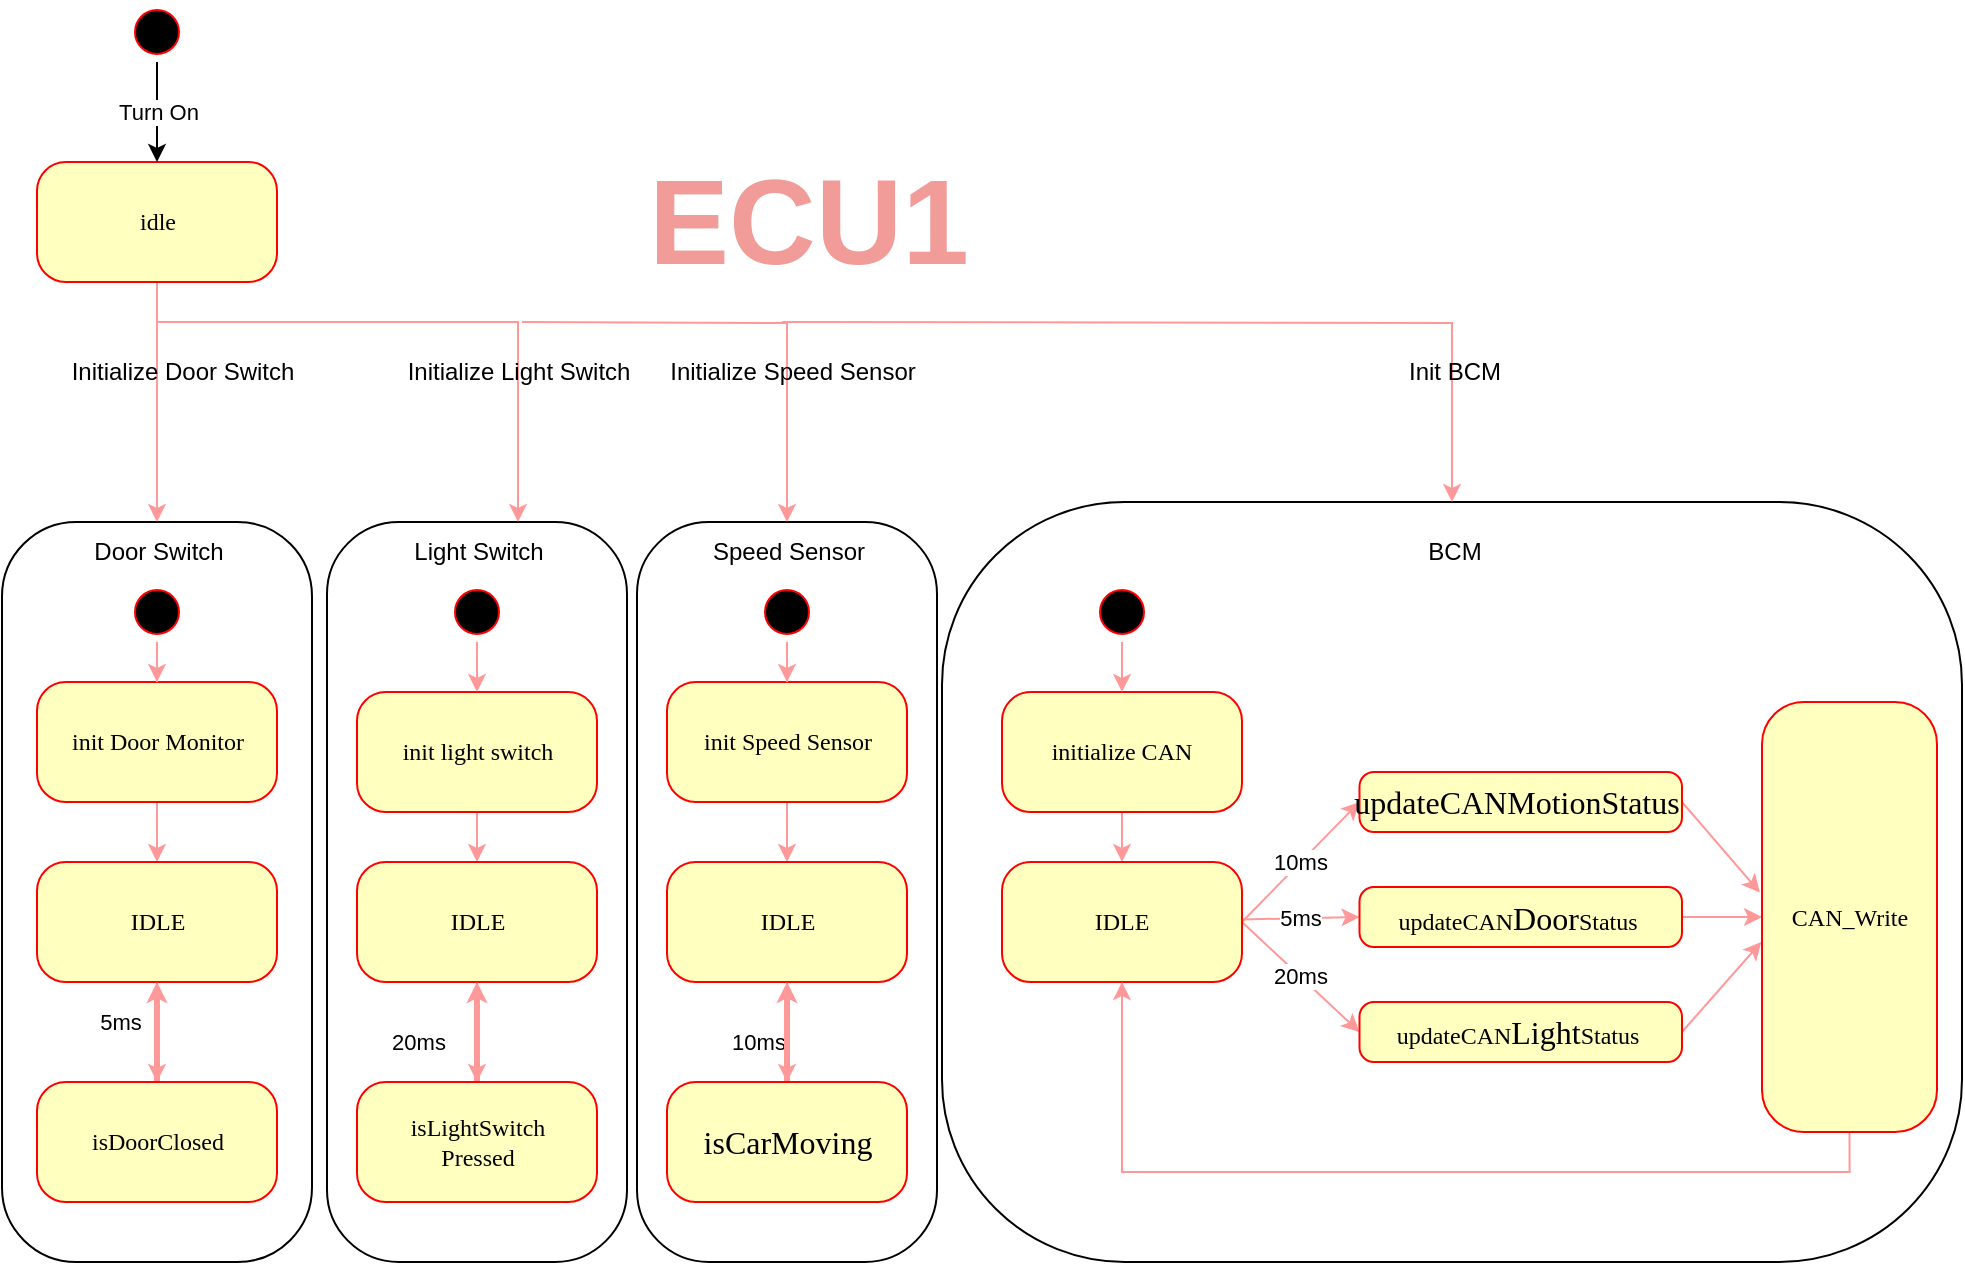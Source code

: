 <mxfile version="20.6.0" type="device"><diagram name="Page-1" id="58cdce13-f638-feb5-8d6f-7d28b1aa9fa0"><mxGraphModel dx="1323" dy="701" grid="1" gridSize="10" guides="1" tooltips="1" connect="1" arrows="1" fold="1" page="1" pageScale="1" pageWidth="1100" pageHeight="850" background="none" math="0" shadow="0"><root><mxCell id="0"/><mxCell id="1" parent="0"/><mxCell id="M4n3Ab1J7Ja0W15tSEup-11" value="" style="rounded=1;whiteSpace=wrap;html=1;arcSize=24;shadow=0;comic=0;labelBackgroundColor=none;fontFamily=Verdana;fontSize=12;align=center;" parent="1" vertex="1"><mxGeometry x="284.5" y="300" width="150" height="370" as="geometry"/></mxCell><mxCell id="M4n3Ab1J7Ja0W15tSEup-10" value="" style="rounded=1;whiteSpace=wrap;html=1;arcSize=24;shadow=0;comic=0;labelBackgroundColor=none;fontFamily=Verdana;fontSize=12;align=center;" parent="1" vertex="1"><mxGeometry x="122" y="300" width="155" height="370" as="geometry"/></mxCell><mxCell id="M4n3Ab1J7Ja0W15tSEup-5" value="" style="edgeStyle=orthogonalEdgeStyle;rounded=0;orthogonalLoop=1;jettySize=auto;html=1;strokeColor=#FF9999;entryX=0.5;entryY=0;entryDx=0;entryDy=0;exitX=0.5;exitY=1;exitDx=0;exitDy=0;" parent="1" source="M4n3Ab1J7Ja0W15tSEup-1" target="M4n3Ab1J7Ja0W15tSEup-10" edge="1"><mxGeometry x="-0.5" y="-20" relative="1" as="geometry"><mxPoint x="429.5" y="350" as="targetPoint"/><mxPoint x="202" y="170" as="sourcePoint"/><Array as="points"/><mxPoint as="offset"/></mxGeometry></mxCell><mxCell id="M4n3Ab1J7Ja0W15tSEup-6" style="edgeStyle=orthogonalEdgeStyle;rounded=0;orthogonalLoop=1;jettySize=auto;html=1;strokeColor=#FF9999;" parent="1" target="M4n3Ab1J7Ja0W15tSEup-11" edge="1"><mxGeometry relative="1" as="geometry"><mxPoint x="418.5" y="300" as="targetPoint"/><mxPoint x="200" y="200" as="sourcePoint"/><Array as="points"><mxPoint x="200" y="200"/><mxPoint x="380" y="200"/></Array></mxGeometry></mxCell><mxCell id="M4n3Ab1J7Ja0W15tSEup-1" value="idle" style="rounded=1;whiteSpace=wrap;html=1;arcSize=24;fillColor=#ffffc0;strokeColor=#ff0000;shadow=0;comic=0;labelBackgroundColor=none;fontFamily=Verdana;fontSize=12;fontColor=#000000;align=center;" parent="1" vertex="1"><mxGeometry x="139.5" y="120" width="120" height="60" as="geometry"/></mxCell><mxCell id="M4n3Ab1J7Ja0W15tSEup-2" value="" style="ellipse;html=1;shape=startState;fillColor=#000000;strokeColor=#ff0000;rounded=1;shadow=0;comic=0;labelBackgroundColor=none;fontFamily=Verdana;fontSize=12;fontColor=#000000;align=center;direction=south;" parent="1" vertex="1"><mxGeometry x="184.5" y="40" width="30" height="30" as="geometry"/></mxCell><mxCell id="M4n3Ab1J7Ja0W15tSEup-3" value="Turn On" style="endArrow=classic;html=1;rounded=0;exitX=1;exitY=0.5;exitDx=0;exitDy=0;entryX=0.5;entryY=0;entryDx=0;entryDy=0;" parent="1" source="M4n3Ab1J7Ja0W15tSEup-2" target="M4n3Ab1J7Ja0W15tSEup-1" edge="1"><mxGeometry width="50" height="50" relative="1" as="geometry"><mxPoint x="-80.5" y="240" as="sourcePoint"/><mxPoint x="-30.5" y="190" as="targetPoint"/></mxGeometry></mxCell><mxCell id="M4n3Ab1J7Ja0W15tSEup-55" value="" style="edgeStyle=orthogonalEdgeStyle;rounded=0;orthogonalLoop=1;jettySize=auto;html=1;strokeColor=#FF9999;" parent="1" source="M4n3Ab1J7Ja0W15tSEup-4" target="M4n3Ab1J7Ja0W15tSEup-54" edge="1"><mxGeometry relative="1" as="geometry"/></mxCell><mxCell id="M4n3Ab1J7Ja0W15tSEup-4" value="&lt;span class=&quot;markedcontent&quot;&gt;&lt;span&gt;init&amp;nbsp;&lt;/span&gt;&lt;span role=&quot;presentation&quot; style=&quot;transform: scaleX(1.065)&quot;&gt;Door Monitor&lt;/span&gt;&lt;/span&gt;" style="rounded=1;whiteSpace=wrap;html=1;arcSize=24;fillColor=#ffffc0;strokeColor=#ff0000;shadow=0;comic=0;labelBackgroundColor=none;fontFamily=Verdana;fontSize=12;fontColor=#000000;align=center;" parent="1" vertex="1"><mxGeometry x="139.5" y="380" width="120" height="60" as="geometry"/></mxCell><mxCell id="M4n3Ab1J7Ja0W15tSEup-60" value="" style="edgeStyle=orthogonalEdgeStyle;rounded=0;orthogonalLoop=1;jettySize=auto;html=1;strokeColor=#FF9999;" parent="1" source="M4n3Ab1J7Ja0W15tSEup-7" target="M4n3Ab1J7Ja0W15tSEup-58" edge="1"><mxGeometry relative="1" as="geometry"/></mxCell><mxCell id="M4n3Ab1J7Ja0W15tSEup-7" value="&lt;span class=&quot;markedcontent&quot;&gt;&lt;span&gt;init light switch&lt;/span&gt;&lt;/span&gt;" style="rounded=1;whiteSpace=wrap;html=1;arcSize=24;fillColor=#ffffc0;strokeColor=#ff0000;shadow=0;comic=0;labelBackgroundColor=none;fontFamily=Verdana;fontSize=12;fontColor=#000000;align=center;" parent="1" vertex="1"><mxGeometry x="299.5" y="385" width="120" height="60" as="geometry"/></mxCell><mxCell id="M4n3Ab1J7Ja0W15tSEup-14" value="" style="rounded=1;whiteSpace=wrap;html=1;arcSize=24;shadow=0;comic=0;labelBackgroundColor=none;fontFamily=Verdana;fontSize=12;align=center;" parent="1" vertex="1"><mxGeometry x="439.5" y="300" width="150" height="370" as="geometry"/></mxCell><mxCell id="M4n3Ab1J7Ja0W15tSEup-15" style="edgeStyle=orthogonalEdgeStyle;rounded=0;orthogonalLoop=1;jettySize=auto;html=1;strokeColor=#FF9999;entryX=0.5;entryY=0;entryDx=0;entryDy=0;" parent="1" target="M4n3Ab1J7Ja0W15tSEup-14" edge="1"><mxGeometry relative="1" as="geometry"><mxPoint x="579.5" y="300" as="targetPoint"/><mxPoint x="382" y="200" as="sourcePoint"/></mxGeometry></mxCell><mxCell id="M4n3Ab1J7Ja0W15tSEup-17" value="" style="rounded=1;whiteSpace=wrap;html=1;arcSize=24;shadow=0;comic=0;labelBackgroundColor=none;fontFamily=Verdana;fontSize=12;align=center;" parent="1" vertex="1"><mxGeometry x="592" y="290" width="510" height="380" as="geometry"/></mxCell><mxCell id="M4n3Ab1J7Ja0W15tSEup-18" style="edgeStyle=orthogonalEdgeStyle;rounded=0;orthogonalLoop=1;jettySize=auto;html=1;strokeColor=#FF9999;" parent="1" target="M4n3Ab1J7Ja0W15tSEup-17" edge="1"><mxGeometry relative="1" as="geometry"><mxPoint x="1002" y="310" as="targetPoint"/><mxPoint x="512" y="200" as="sourcePoint"/></mxGeometry></mxCell><mxCell id="M4n3Ab1J7Ja0W15tSEup-20" value="Initialize Door Switch" style="text;html=1;resizable=0;autosize=1;align=center;verticalAlign=middle;points=[];fillColor=none;strokeColor=none;rounded=0;fillStyle=auto;" parent="1" vertex="1"><mxGeometry x="147" y="210" width="130" height="30" as="geometry"/></mxCell><mxCell id="M4n3Ab1J7Ja0W15tSEup-21" value="Initialize Light Switch" style="text;html=1;resizable=0;autosize=1;align=center;verticalAlign=middle;points=[];fillColor=none;strokeColor=none;rounded=0;fillStyle=auto;" parent="1" vertex="1"><mxGeometry x="314.5" y="210" width="130" height="30" as="geometry"/></mxCell><mxCell id="M4n3Ab1J7Ja0W15tSEup-22" value="Initialize Speed Sensor" style="text;html=1;resizable=0;autosize=1;align=center;verticalAlign=middle;points=[];fillColor=none;strokeColor=none;rounded=0;fillStyle=auto;" parent="1" vertex="1"><mxGeometry x="442" y="210" width="150" height="30" as="geometry"/></mxCell><mxCell id="M4n3Ab1J7Ja0W15tSEup-23" value="Door Switch" style="text;html=1;align=center;verticalAlign=middle;resizable=0;points=[];autosize=1;strokeColor=none;fillColor=none;" parent="1" vertex="1"><mxGeometry x="154.5" y="300" width="90" height="30" as="geometry"/></mxCell><mxCell id="M4n3Ab1J7Ja0W15tSEup-24" value="Light Switch" style="text;html=1;align=center;verticalAlign=middle;resizable=0;points=[];autosize=1;strokeColor=none;fillColor=none;" parent="1" vertex="1"><mxGeometry x="314.5" y="300" width="90" height="30" as="geometry"/></mxCell><mxCell id="M4n3Ab1J7Ja0W15tSEup-25" value="Speed Sensor" style="text;html=1;resizable=0;autosize=1;align=center;verticalAlign=middle;points=[];fillColor=none;strokeColor=none;rounded=0;fillStyle=auto;" parent="1" vertex="1"><mxGeometry x="464.5" y="300" width="100" height="30" as="geometry"/></mxCell><mxCell id="M4n3Ab1J7Ja0W15tSEup-26" value="BCM" style="text;html=1;resizable=0;autosize=1;align=center;verticalAlign=middle;points=[];fillColor=none;strokeColor=none;rounded=0;fillStyle=auto;" parent="1" vertex="1"><mxGeometry x="823.25" y="300" width="50" height="30" as="geometry"/></mxCell><mxCell id="M4n3Ab1J7Ja0W15tSEup-70" value="" style="edgeStyle=orthogonalEdgeStyle;rounded=0;orthogonalLoop=1;jettySize=auto;html=1;strokeColor=#FF9999;" parent="1" source="M4n3Ab1J7Ja0W15tSEup-29" target="M4n3Ab1J7Ja0W15tSEup-69" edge="1"><mxGeometry relative="1" as="geometry"/></mxCell><mxCell id="M4n3Ab1J7Ja0W15tSEup-29" value="initialize CAN" style="rounded=1;whiteSpace=wrap;html=1;arcSize=24;fillColor=#ffffc0;strokeColor=#ff0000;shadow=0;comic=0;labelBackgroundColor=none;fontFamily=Verdana;fontSize=12;fontColor=#000000;align=center;" parent="1" vertex="1"><mxGeometry x="622" y="385" width="120" height="60" as="geometry"/></mxCell><mxCell id="M4n3Ab1J7Ja0W15tSEup-61" value="" style="edgeStyle=orthogonalEdgeStyle;rounded=0;orthogonalLoop=1;jettySize=auto;html=1;strokeColor=#FF9999;" parent="1" source="M4n3Ab1J7Ja0W15tSEup-30" target="M4n3Ab1J7Ja0W15tSEup-59" edge="1"><mxGeometry relative="1" as="geometry"/></mxCell><mxCell id="M4n3Ab1J7Ja0W15tSEup-30" value="init Speed Sensor" style="rounded=1;whiteSpace=wrap;html=1;arcSize=24;fillColor=#ffffc0;strokeColor=#ff0000;shadow=0;comic=0;labelBackgroundColor=none;fontFamily=Verdana;fontSize=12;fontColor=#000000;align=center;" parent="1" vertex="1"><mxGeometry x="454.5" y="380" width="120" height="60" as="geometry"/></mxCell><mxCell id="M4n3Ab1J7Ja0W15tSEup-31" value="Init BCM" style="text;html=1;align=center;verticalAlign=middle;resizable=0;points=[];autosize=1;strokeColor=none;fillColor=none;" parent="1" vertex="1"><mxGeometry x="813.25" y="210" width="70" height="30" as="geometry"/></mxCell><mxCell id="M4n3Ab1J7Ja0W15tSEup-38" style="edgeStyle=orthogonalEdgeStyle;rounded=0;orthogonalLoop=1;jettySize=auto;html=1;entryX=0.5;entryY=0;entryDx=0;entryDy=0;strokeColor=#FF9999;" parent="1" source="M4n3Ab1J7Ja0W15tSEup-35" target="M4n3Ab1J7Ja0W15tSEup-4" edge="1"><mxGeometry relative="1" as="geometry"/></mxCell><mxCell id="M4n3Ab1J7Ja0W15tSEup-35" value="" style="ellipse;html=1;shape=startState;fillColor=#000000;strokeColor=#ff0000;rounded=1;shadow=0;comic=0;labelBackgroundColor=none;fontFamily=Verdana;fontSize=12;fontColor=#000000;align=center;direction=south;" parent="1" vertex="1"><mxGeometry x="184.5" y="330" width="30" height="30" as="geometry"/></mxCell><mxCell id="M4n3Ab1J7Ja0W15tSEup-39" style="edgeStyle=orthogonalEdgeStyle;rounded=0;orthogonalLoop=1;jettySize=auto;html=1;strokeColor=#FF9999;" parent="1" source="M4n3Ab1J7Ja0W15tSEup-36" target="M4n3Ab1J7Ja0W15tSEup-7" edge="1"><mxGeometry relative="1" as="geometry"/></mxCell><mxCell id="M4n3Ab1J7Ja0W15tSEup-36" value="" style="ellipse;html=1;shape=startState;fillColor=#000000;strokeColor=#ff0000;rounded=1;shadow=0;comic=0;labelBackgroundColor=none;fontFamily=Verdana;fontSize=12;fontColor=#000000;align=center;direction=south;" parent="1" vertex="1"><mxGeometry x="344.5" y="330" width="30" height="30" as="geometry"/></mxCell><mxCell id="M4n3Ab1J7Ja0W15tSEup-40" style="edgeStyle=orthogonalEdgeStyle;rounded=0;orthogonalLoop=1;jettySize=auto;html=1;strokeColor=#FF9999;" parent="1" source="M4n3Ab1J7Ja0W15tSEup-37" target="M4n3Ab1J7Ja0W15tSEup-30" edge="1"><mxGeometry relative="1" as="geometry"/></mxCell><mxCell id="M4n3Ab1J7Ja0W15tSEup-37" value="" style="ellipse;html=1;shape=startState;fillColor=#000000;strokeColor=#ff0000;rounded=1;shadow=0;comic=0;labelBackgroundColor=none;fontFamily=Verdana;fontSize=12;fontColor=#000000;align=center;direction=south;" parent="1" vertex="1"><mxGeometry x="499.5" y="330" width="30" height="30" as="geometry"/></mxCell><mxCell id="M4n3Ab1J7Ja0W15tSEup-42" value="" style="edgeStyle=orthogonalEdgeStyle;rounded=0;orthogonalLoop=1;jettySize=auto;html=1;strokeColor=#FF9999;" parent="1" source="M4n3Ab1J7Ja0W15tSEup-41" target="M4n3Ab1J7Ja0W15tSEup-29" edge="1"><mxGeometry relative="1" as="geometry"/></mxCell><mxCell id="M4n3Ab1J7Ja0W15tSEup-41" value="" style="ellipse;html=1;shape=startState;fillColor=#000000;strokeColor=#ff0000;rounded=1;shadow=0;comic=0;labelBackgroundColor=none;fontFamily=Verdana;fontSize=12;fontColor=#000000;align=center;direction=south;" parent="1" vertex="1"><mxGeometry x="667" y="330" width="30" height="30" as="geometry"/></mxCell><mxCell id="M4n3Ab1J7Ja0W15tSEup-67" value="5ms" style="edgeStyle=orthogonalEdgeStyle;rounded=0;orthogonalLoop=1;jettySize=auto;html=1;strokeColor=#FF9999;" parent="1" source="M4n3Ab1J7Ja0W15tSEup-54" target="M4n3Ab1J7Ja0W15tSEup-62" edge="1"><mxGeometry x="-0.2" y="-19" relative="1" as="geometry"><mxPoint as="offset"/></mxGeometry></mxCell><mxCell id="M4n3Ab1J7Ja0W15tSEup-54" value="IDLE" style="rounded=1;whiteSpace=wrap;html=1;arcSize=24;fillColor=#ffffc0;strokeColor=#ff0000;shadow=0;comic=0;labelBackgroundColor=none;fontFamily=Verdana;fontSize=12;fontColor=#000000;align=center;" parent="1" vertex="1"><mxGeometry x="139.5" y="470" width="120" height="60" as="geometry"/></mxCell><mxCell id="M4n3Ab1J7Ja0W15tSEup-66" value="20ms" style="edgeStyle=orthogonalEdgeStyle;rounded=0;orthogonalLoop=1;jettySize=auto;html=1;strokeColor=#FF9999;" parent="1" source="M4n3Ab1J7Ja0W15tSEup-58" target="M4n3Ab1J7Ja0W15tSEup-63" edge="1"><mxGeometry x="0.2" y="-29" relative="1" as="geometry"><mxPoint x="-1" as="offset"/></mxGeometry></mxCell><mxCell id="M4n3Ab1J7Ja0W15tSEup-58" value="IDLE" style="rounded=1;whiteSpace=wrap;html=1;arcSize=24;fillColor=#ffffc0;strokeColor=#ff0000;shadow=0;comic=0;labelBackgroundColor=none;fontFamily=Verdana;fontSize=12;fontColor=#000000;align=center;" parent="1" vertex="1"><mxGeometry x="299.5" y="470" width="120" height="60" as="geometry"/></mxCell><mxCell id="M4n3Ab1J7Ja0W15tSEup-65" value="10ms" style="edgeStyle=orthogonalEdgeStyle;rounded=0;orthogonalLoop=1;jettySize=auto;html=1;strokeColor=#FF9999;" parent="1" source="M4n3Ab1J7Ja0W15tSEup-59" target="M4n3Ab1J7Ja0W15tSEup-64" edge="1"><mxGeometry x="0.2" y="-14" relative="1" as="geometry"><mxPoint x="-1" as="offset"/></mxGeometry></mxCell><mxCell id="M4n3Ab1J7Ja0W15tSEup-59" value="IDLE" style="rounded=1;whiteSpace=wrap;html=1;arcSize=24;fillColor=#ffffc0;strokeColor=#ff0000;shadow=0;comic=0;labelBackgroundColor=none;fontFamily=Verdana;fontSize=12;fontColor=#000000;align=center;" parent="1" vertex="1"><mxGeometry x="454.5" y="470" width="120" height="60" as="geometry"/></mxCell><mxCell id="M4n3Ab1J7Ja0W15tSEup-109" value="" style="edgeStyle=none;rounded=0;orthogonalLoop=1;jettySize=auto;html=1;strokeColor=#FF9999;strokeWidth=3;startSize=1;endSize=1;" parent="1" source="M4n3Ab1J7Ja0W15tSEup-62" target="M4n3Ab1J7Ja0W15tSEup-54" edge="1"><mxGeometry relative="1" as="geometry"/></mxCell><mxCell id="M4n3Ab1J7Ja0W15tSEup-62" value="&lt;span class=&quot;markedcontent&quot;&gt;&lt;span&gt;isDoorClosed&lt;/span&gt;&lt;/span&gt;" style="rounded=1;whiteSpace=wrap;html=1;arcSize=24;fillColor=#ffffc0;strokeColor=#ff0000;shadow=0;comic=0;labelBackgroundColor=none;fontFamily=Verdana;fontSize=12;fontColor=#000000;align=center;" parent="1" vertex="1"><mxGeometry x="139.5" y="580" width="120" height="60" as="geometry"/></mxCell><mxCell id="M4n3Ab1J7Ja0W15tSEup-110" style="edgeStyle=none;rounded=0;orthogonalLoop=1;jettySize=auto;html=1;entryX=0.5;entryY=1;entryDx=0;entryDy=0;strokeColor=#FF9999;strokeWidth=3;startSize=1;endSize=1;" parent="1" source="M4n3Ab1J7Ja0W15tSEup-63" target="M4n3Ab1J7Ja0W15tSEup-58" edge="1"><mxGeometry relative="1" as="geometry"/></mxCell><mxCell id="M4n3Ab1J7Ja0W15tSEup-63" value="&lt;span class=&quot;markedcontent&quot;&gt;&lt;span&gt;is&lt;/span&gt;&lt;span role=&quot;presentation&quot; style=&quot;transform: scaleX(1.052)&quot;&gt;LightSwitch&lt;br&gt;Pressed&lt;/span&gt;&lt;/span&gt;" style="rounded=1;whiteSpace=wrap;html=1;arcSize=24;fillColor=#ffffc0;strokeColor=#ff0000;shadow=0;comic=0;labelBackgroundColor=none;fontFamily=Verdana;fontSize=12;fontColor=#000000;align=center;" parent="1" vertex="1"><mxGeometry x="299.5" y="580" width="120" height="60" as="geometry"/></mxCell><mxCell id="M4n3Ab1J7Ja0W15tSEup-111" style="edgeStyle=none;rounded=0;orthogonalLoop=1;jettySize=auto;html=1;entryX=0.5;entryY=1;entryDx=0;entryDy=0;strokeColor=#FF9999;strokeWidth=3;startSize=1;endSize=1;" parent="1" source="M4n3Ab1J7Ja0W15tSEup-64" target="M4n3Ab1J7Ja0W15tSEup-59" edge="1"><mxGeometry relative="1" as="geometry"/></mxCell><mxCell id="M4n3Ab1J7Ja0W15tSEup-64" value="&lt;span class=&quot;markedcontent&quot;&gt;&lt;span style=&quot;font-size:12.0pt;&lt;br/&gt;line-height:110%;font-family:&amp;quot;Times New Roman&amp;quot;,serif;mso-ascii-theme-font:major-bidi;&lt;br/&gt;mso-fareast-font-family:Calibri;mso-fareast-theme-font:minor-latin;mso-hansi-theme-font:&lt;br/&gt;major-bidi;mso-bidi-font-family:Arial;mso-bidi-theme-font:minor-bidi;&lt;br/&gt;color:#595959;mso-themecolor:text1;mso-themetint:166;mso-ansi-language:EN-US;&lt;br/&gt;mso-fareast-language:EN-US;mso-bidi-language:AR-SA&quot;&gt;isCarMoving&lt;/span&gt;&lt;/span&gt;" style="rounded=1;whiteSpace=wrap;html=1;arcSize=24;fillColor=#ffffc0;strokeColor=#ff0000;shadow=0;comic=0;labelBackgroundColor=none;fontFamily=Verdana;fontSize=12;fontColor=#000000;align=center;" parent="1" vertex="1"><mxGeometry x="454.5" y="580" width="120" height="60" as="geometry"/></mxCell><mxCell id="M4n3Ab1J7Ja0W15tSEup-82" value="10ms" style="rounded=0;orthogonalLoop=1;jettySize=auto;html=1;strokeColor=#FF9999;exitX=1;exitY=0.5;exitDx=0;exitDy=0;entryX=0;entryY=0.5;entryDx=0;entryDy=0;" parent="1" source="M4n3Ab1J7Ja0W15tSEup-69" target="M4n3Ab1J7Ja0W15tSEup-74" edge="1"><mxGeometry relative="1" as="geometry"/></mxCell><mxCell id="M4n3Ab1J7Ja0W15tSEup-94" value="5ms" style="edgeStyle=none;rounded=0;orthogonalLoop=1;jettySize=auto;html=1;entryX=0;entryY=0.5;entryDx=0;entryDy=0;strokeColor=#FF9999;" parent="1" source="M4n3Ab1J7Ja0W15tSEup-69" target="M4n3Ab1J7Ja0W15tSEup-78" edge="1"><mxGeometry relative="1" as="geometry"/></mxCell><mxCell id="M4n3Ab1J7Ja0W15tSEup-95" value="20ms" style="edgeStyle=none;rounded=0;orthogonalLoop=1;jettySize=auto;html=1;entryX=0;entryY=0.5;entryDx=0;entryDy=0;strokeColor=#FF9999;exitX=1;exitY=0.5;exitDx=0;exitDy=0;" parent="1" source="M4n3Ab1J7Ja0W15tSEup-69" target="M4n3Ab1J7Ja0W15tSEup-79" edge="1"><mxGeometry relative="1" as="geometry"/></mxCell><mxCell id="M4n3Ab1J7Ja0W15tSEup-69" value="IDLE" style="rounded=1;whiteSpace=wrap;html=1;arcSize=24;fillColor=#ffffc0;strokeColor=#ff0000;shadow=0;comic=0;labelBackgroundColor=none;fontFamily=Verdana;fontSize=12;fontColor=#000000;align=center;" parent="1" vertex="1"><mxGeometry x="622" y="470" width="120" height="60" as="geometry"/></mxCell><mxCell id="M4n3Ab1J7Ja0W15tSEup-98" value="" style="edgeStyle=none;rounded=0;orthogonalLoop=1;jettySize=auto;html=1;strokeColor=#FF9999;exitX=1;exitY=0.5;exitDx=0;exitDy=0;entryX=-0.012;entryY=0.443;entryDx=0;entryDy=0;entryPerimeter=0;" parent="1" source="M4n3Ab1J7Ja0W15tSEup-74" target="M4n3Ab1J7Ja0W15tSEup-80" edge="1"><mxGeometry relative="1" as="geometry"><mxPoint x="1002" y="440" as="targetPoint"/></mxGeometry></mxCell><mxCell id="M4n3Ab1J7Ja0W15tSEup-74" value="&lt;span class=&quot;markedcontent&quot;&gt;&lt;span style=&quot;font-size:12.0pt;&lt;br/&gt;line-height:110%;font-family:&amp;quot;Times New Roman&amp;quot;,serif;mso-ascii-theme-font:major-bidi;&lt;br/&gt;mso-fareast-font-family:Calibri;mso-fareast-theme-font:minor-latin;mso-hansi-theme-font:&lt;br/&gt;major-bidi;mso-bidi-font-family:Arial;mso-bidi-theme-font:minor-bidi;&lt;br/&gt;color:#595959;mso-themecolor:text1;mso-themetint:166;mso-ansi-language:EN-US;&lt;br/&gt;mso-fareast-language:EN-US;mso-bidi-language:AR-SA&quot;&gt;updateCANMotionStatus&amp;nbsp;&lt;/span&gt;&lt;/span&gt;" style="rounded=1;whiteSpace=wrap;html=1;arcSize=24;fillColor=#ffffc0;strokeColor=#ff0000;shadow=0;comic=0;labelBackgroundColor=none;fontFamily=Verdana;fontSize=12;fontColor=#000000;align=center;" parent="1" vertex="1"><mxGeometry x="800.75" y="425" width="161.25" height="30" as="geometry"/></mxCell><mxCell id="M4n3Ab1J7Ja0W15tSEup-77" style="edgeStyle=none;rounded=0;orthogonalLoop=1;jettySize=auto;html=1;exitX=0.75;exitY=1;exitDx=0;exitDy=0;strokeColor=#FF9999;" parent="1" source="M4n3Ab1J7Ja0W15tSEup-74" target="M4n3Ab1J7Ja0W15tSEup-74" edge="1"><mxGeometry relative="1" as="geometry"/></mxCell><mxCell id="M4n3Ab1J7Ja0W15tSEup-97" value="" style="edgeStyle=none;rounded=0;orthogonalLoop=1;jettySize=auto;html=1;strokeColor=#FF9999;" parent="1" source="M4n3Ab1J7Ja0W15tSEup-78" target="M4n3Ab1J7Ja0W15tSEup-80" edge="1"><mxGeometry relative="1" as="geometry"/></mxCell><mxCell id="M4n3Ab1J7Ja0W15tSEup-78" value="&lt;span class=&quot;markedcontent&quot;&gt;&lt;span&gt;updateCAN&lt;/span&gt;&lt;span class=&quot;markedcontent&quot;&gt;&lt;span style=&quot;font-size:12.0pt;&lt;br/&gt;line-height:110%;font-family:&amp;quot;Times New Roman&amp;quot;,serif;mso-ascii-theme-font:major-bidi;&lt;br/&gt;mso-fareast-font-family:Calibri;mso-fareast-theme-font:minor-latin;mso-hansi-theme-font:&lt;br/&gt;major-bidi;mso-bidi-font-family:Arial;mso-bidi-theme-font:minor-bidi;&lt;br/&gt;color:#595959;mso-themecolor:text1;mso-themetint:166;mso-ansi-language:EN-US;&lt;br/&gt;mso-fareast-language:EN-US;mso-bidi-language:AR-SA&quot;&gt;Door&lt;/span&gt;&lt;/span&gt;&lt;span&gt;Status&amp;nbsp;&lt;/span&gt;&lt;/span&gt;" style="rounded=1;whiteSpace=wrap;html=1;arcSize=24;fillColor=#ffffc0;strokeColor=#ff0000;shadow=0;comic=0;labelBackgroundColor=none;fontFamily=Verdana;fontSize=12;fontColor=#000000;align=center;" parent="1" vertex="1"><mxGeometry x="800.75" y="482.5" width="161.25" height="30" as="geometry"/></mxCell><mxCell id="M4n3Ab1J7Ja0W15tSEup-96" value="" style="edgeStyle=none;rounded=0;orthogonalLoop=1;jettySize=auto;html=1;strokeColor=#FF9999;exitX=1;exitY=0.5;exitDx=0;exitDy=0;entryX=-0.004;entryY=0.558;entryDx=0;entryDy=0;entryPerimeter=0;" parent="1" source="M4n3Ab1J7Ja0W15tSEup-79" target="M4n3Ab1J7Ja0W15tSEup-80" edge="1"><mxGeometry relative="1" as="geometry"/></mxCell><mxCell id="M4n3Ab1J7Ja0W15tSEup-79" value="&lt;span class=&quot;markedcontent&quot;&gt;&lt;span&gt;updateCAN&lt;/span&gt;&lt;span class=&quot;markedcontent&quot;&gt;&lt;span style=&quot;font-size:12.0pt;&lt;br/&gt;line-height:110%;font-family:&amp;quot;Times New Roman&amp;quot;,serif;mso-ascii-theme-font:major-bidi;&lt;br/&gt;mso-fareast-font-family:Calibri;mso-fareast-theme-font:minor-latin;mso-hansi-theme-font:&lt;br/&gt;major-bidi;mso-bidi-font-family:Arial;mso-bidi-theme-font:minor-bidi;&lt;br/&gt;color:#595959;mso-themecolor:text1;mso-themetint:166;mso-ansi-language:EN-US;&lt;br/&gt;mso-fareast-language:EN-US;mso-bidi-language:AR-SA&quot;&gt;Light&lt;/span&gt;&lt;/span&gt;&lt;span&gt;Status&amp;nbsp;&lt;/span&gt;&lt;/span&gt;" style="rounded=1;whiteSpace=wrap;html=1;arcSize=24;fillColor=#ffffc0;strokeColor=#ff0000;shadow=0;comic=0;labelBackgroundColor=none;fontFamily=Verdana;fontSize=12;fontColor=#000000;align=center;" parent="1" vertex="1"><mxGeometry x="800.75" y="540" width="161.25" height="30" as="geometry"/></mxCell><mxCell id="M4n3Ab1J7Ja0W15tSEup-81" style="edgeStyle=orthogonalEdgeStyle;rounded=0;orthogonalLoop=1;jettySize=auto;html=1;entryX=0.5;entryY=1;entryDx=0;entryDy=0;strokeColor=#FF9999;exitX=0.5;exitY=1;exitDx=0;exitDy=0;" parent="1" source="M4n3Ab1J7Ja0W15tSEup-80" target="M4n3Ab1J7Ja0W15tSEup-69" edge="1"><mxGeometry relative="1" as="geometry"/></mxCell><mxCell id="M4n3Ab1J7Ja0W15tSEup-80" value="CAN_Write" style="rounded=1;whiteSpace=wrap;html=1;arcSize=24;fillColor=#ffffc0;strokeColor=#ff0000;shadow=0;comic=0;labelBackgroundColor=none;fontFamily=Verdana;fontSize=12;fontColor=#000000;align=center;" parent="1" vertex="1"><mxGeometry x="1002" y="390" width="87.5" height="215" as="geometry"/></mxCell><mxCell id="M4n3Ab1J7Ja0W15tSEup-112" value="&lt;b&gt;&lt;font style=&quot;font-size: 60px;&quot; color=&quot;#f19c99&quot;&gt;ECU1&lt;/font&gt;&lt;/b&gt;" style="text;html=1;align=center;verticalAlign=middle;resizable=0;points=[];autosize=1;strokeColor=none;fillColor=none;" parent="1" vertex="1"><mxGeometry x="434.5" y="105" width="180" height="90" as="geometry"/></mxCell></root></mxGraphModel></diagram></mxfile>